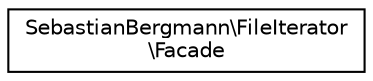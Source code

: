 digraph "Graphical Class Hierarchy"
{
  edge [fontname="Helvetica",fontsize="10",labelfontname="Helvetica",labelfontsize="10"];
  node [fontname="Helvetica",fontsize="10",shape=record];
  rankdir="LR";
  Node0 [label="SebastianBergmann\\FileIterator\l\\Facade",height=0.2,width=0.4,color="black", fillcolor="white", style="filled",URL="$classSebastianBergmann_1_1FileIterator_1_1Facade.html"];
}

